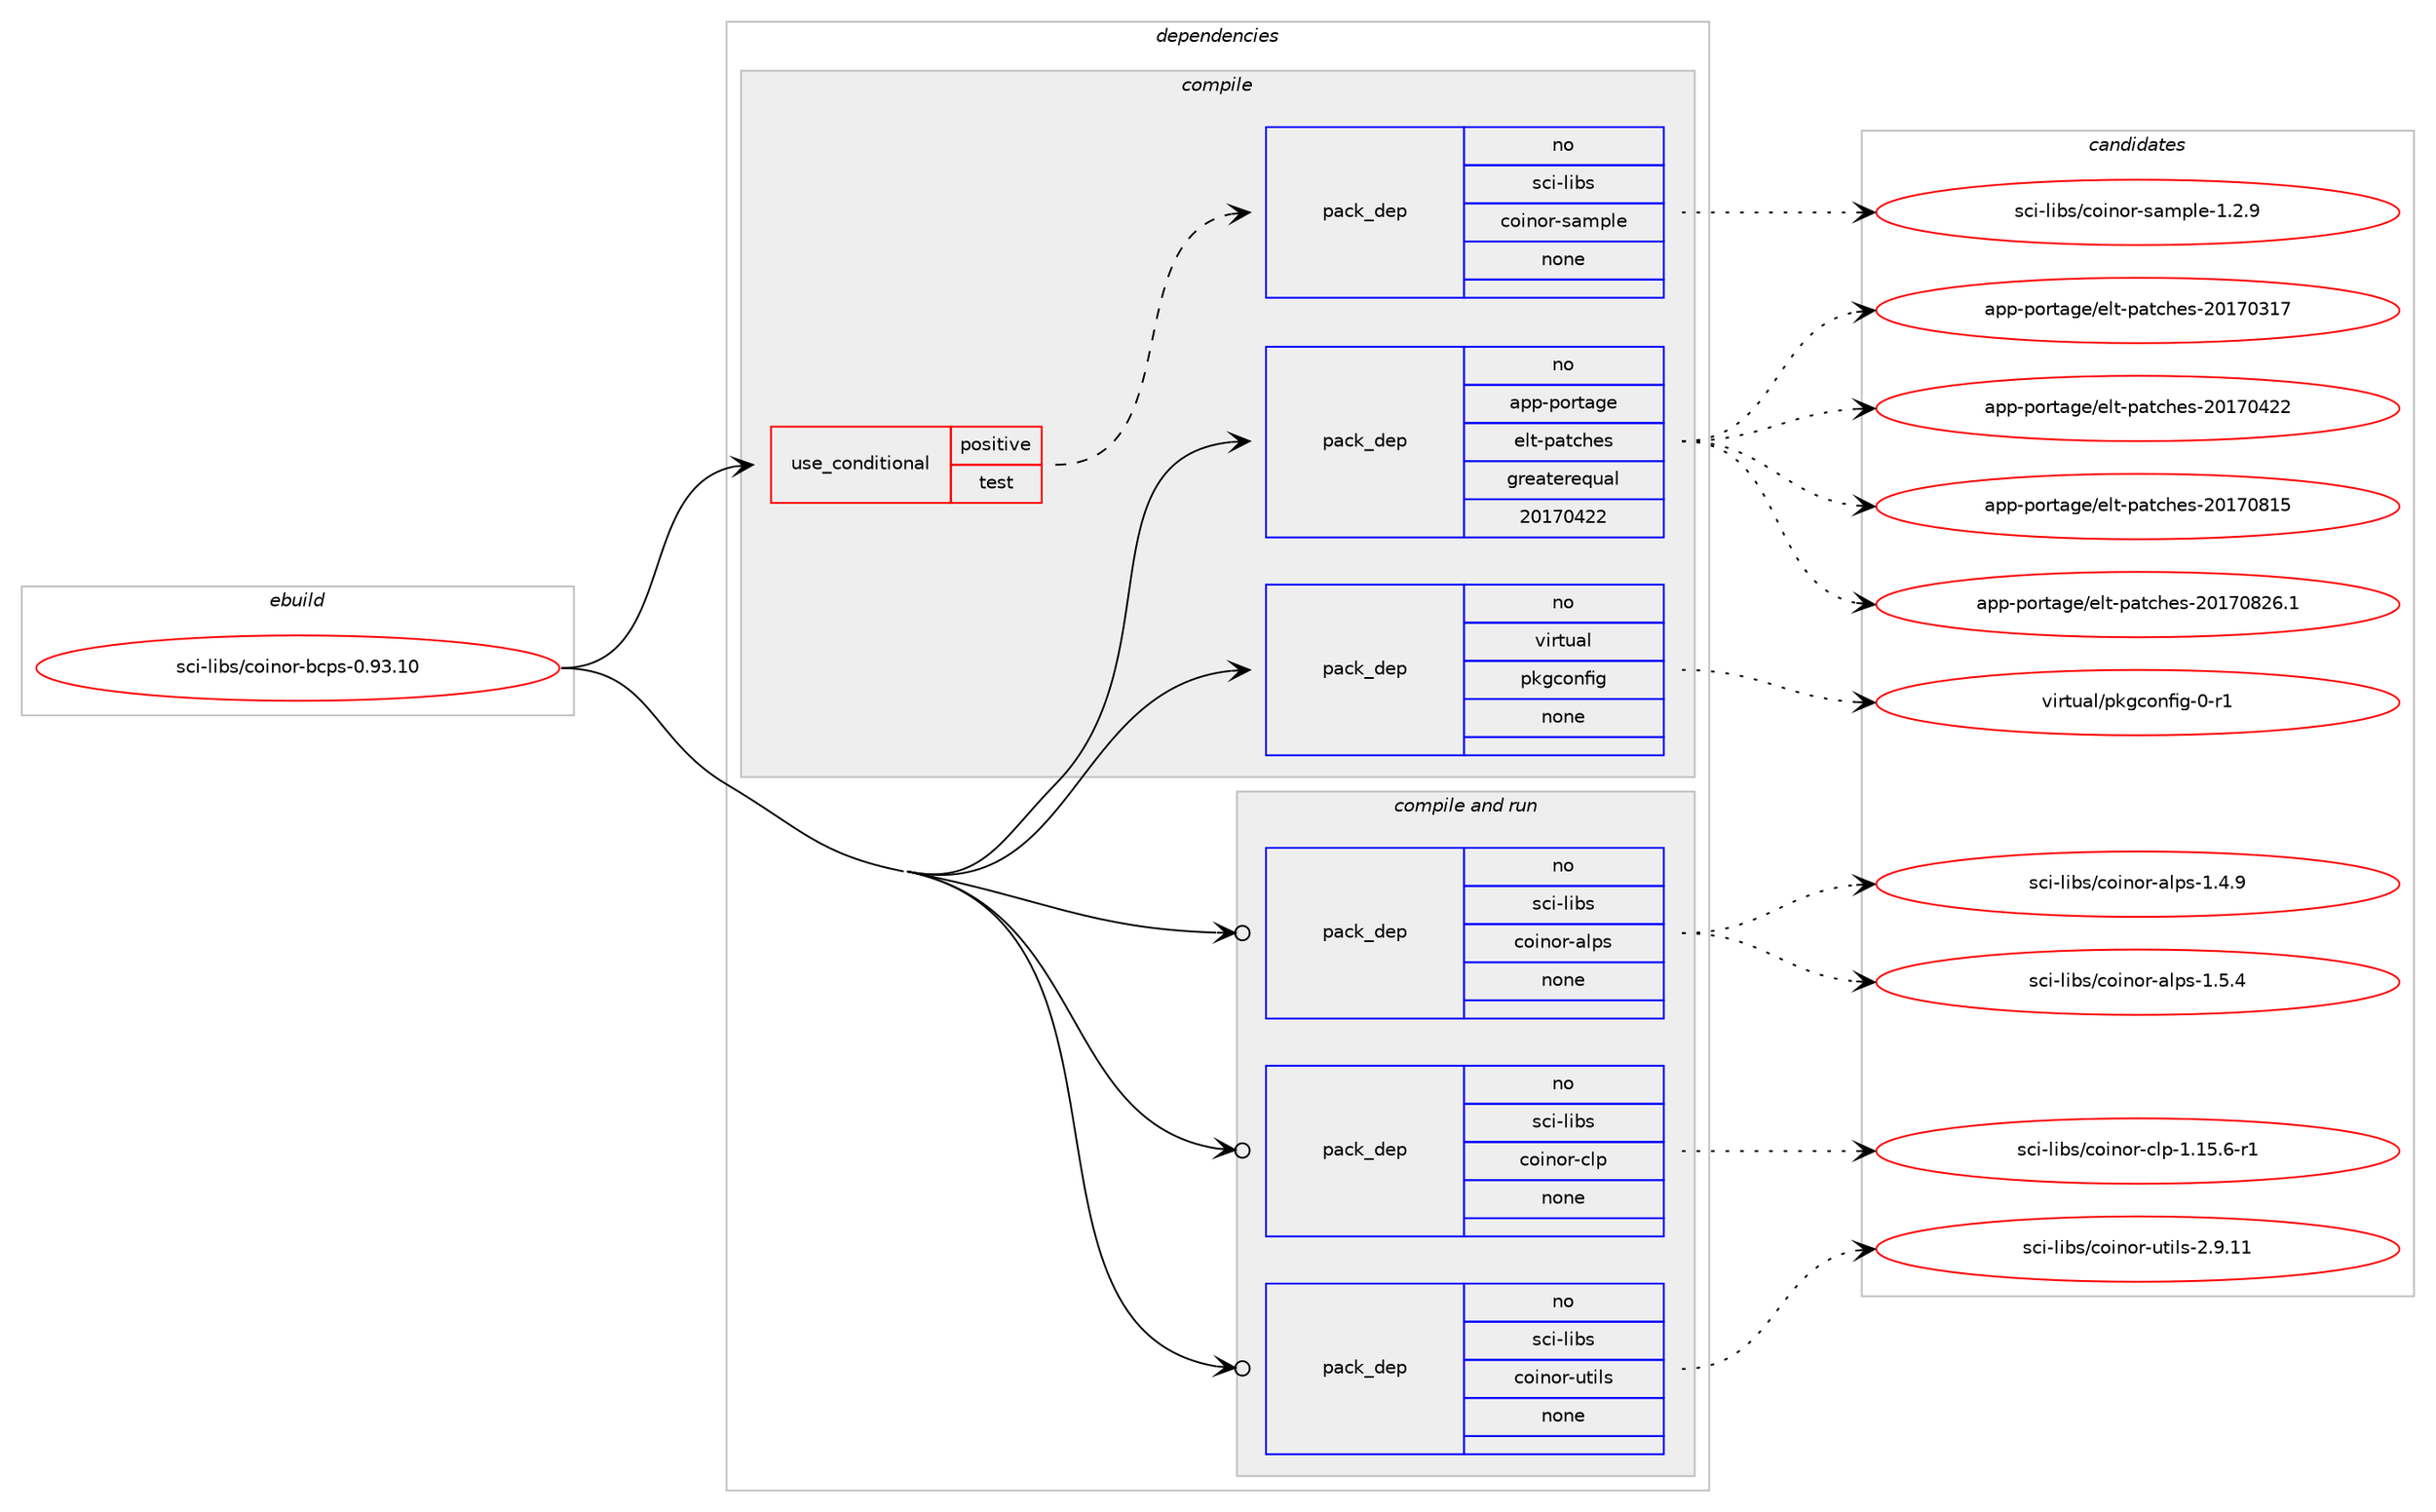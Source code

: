 digraph prolog {

# *************
# Graph options
# *************

newrank=true;
concentrate=true;
compound=true;
graph [rankdir=LR,fontname=Helvetica,fontsize=10,ranksep=1.5];#, ranksep=2.5, nodesep=0.2];
edge  [arrowhead=vee];
node  [fontname=Helvetica,fontsize=10];

# **********
# The ebuild
# **********

subgraph cluster_leftcol {
color=gray;
rank=same;
label=<<i>ebuild</i>>;
id [label="sci-libs/coinor-bcps-0.93.10", color=red, width=4, href="../sci-libs/coinor-bcps-0.93.10.svg"];
}

# ****************
# The dependencies
# ****************

subgraph cluster_midcol {
color=gray;
label=<<i>dependencies</i>>;
subgraph cluster_compile {
fillcolor="#eeeeee";
style=filled;
label=<<i>compile</i>>;
subgraph cond110283 {
dependency450607 [label=<<TABLE BORDER="0" CELLBORDER="1" CELLSPACING="0" CELLPADDING="4"><TR><TD ROWSPAN="3" CELLPADDING="10">use_conditional</TD></TR><TR><TD>positive</TD></TR><TR><TD>test</TD></TR></TABLE>>, shape=none, color=red];
subgraph pack332480 {
dependency450608 [label=<<TABLE BORDER="0" CELLBORDER="1" CELLSPACING="0" CELLPADDING="4" WIDTH="220"><TR><TD ROWSPAN="6" CELLPADDING="30">pack_dep</TD></TR><TR><TD WIDTH="110">no</TD></TR><TR><TD>sci-libs</TD></TR><TR><TD>coinor-sample</TD></TR><TR><TD>none</TD></TR><TR><TD></TD></TR></TABLE>>, shape=none, color=blue];
}
dependency450607:e -> dependency450608:w [weight=20,style="dashed",arrowhead="vee"];
}
id:e -> dependency450607:w [weight=20,style="solid",arrowhead="vee"];
subgraph pack332481 {
dependency450609 [label=<<TABLE BORDER="0" CELLBORDER="1" CELLSPACING="0" CELLPADDING="4" WIDTH="220"><TR><TD ROWSPAN="6" CELLPADDING="30">pack_dep</TD></TR><TR><TD WIDTH="110">no</TD></TR><TR><TD>app-portage</TD></TR><TR><TD>elt-patches</TD></TR><TR><TD>greaterequal</TD></TR><TR><TD>20170422</TD></TR></TABLE>>, shape=none, color=blue];
}
id:e -> dependency450609:w [weight=20,style="solid",arrowhead="vee"];
subgraph pack332482 {
dependency450610 [label=<<TABLE BORDER="0" CELLBORDER="1" CELLSPACING="0" CELLPADDING="4" WIDTH="220"><TR><TD ROWSPAN="6" CELLPADDING="30">pack_dep</TD></TR><TR><TD WIDTH="110">no</TD></TR><TR><TD>virtual</TD></TR><TR><TD>pkgconfig</TD></TR><TR><TD>none</TD></TR><TR><TD></TD></TR></TABLE>>, shape=none, color=blue];
}
id:e -> dependency450610:w [weight=20,style="solid",arrowhead="vee"];
}
subgraph cluster_compileandrun {
fillcolor="#eeeeee";
style=filled;
label=<<i>compile and run</i>>;
subgraph pack332483 {
dependency450611 [label=<<TABLE BORDER="0" CELLBORDER="1" CELLSPACING="0" CELLPADDING="4" WIDTH="220"><TR><TD ROWSPAN="6" CELLPADDING="30">pack_dep</TD></TR><TR><TD WIDTH="110">no</TD></TR><TR><TD>sci-libs</TD></TR><TR><TD>coinor-alps</TD></TR><TR><TD>none</TD></TR><TR><TD></TD></TR></TABLE>>, shape=none, color=blue];
}
id:e -> dependency450611:w [weight=20,style="solid",arrowhead="odotvee"];
subgraph pack332484 {
dependency450612 [label=<<TABLE BORDER="0" CELLBORDER="1" CELLSPACING="0" CELLPADDING="4" WIDTH="220"><TR><TD ROWSPAN="6" CELLPADDING="30">pack_dep</TD></TR><TR><TD WIDTH="110">no</TD></TR><TR><TD>sci-libs</TD></TR><TR><TD>coinor-clp</TD></TR><TR><TD>none</TD></TR><TR><TD></TD></TR></TABLE>>, shape=none, color=blue];
}
id:e -> dependency450612:w [weight=20,style="solid",arrowhead="odotvee"];
subgraph pack332485 {
dependency450613 [label=<<TABLE BORDER="0" CELLBORDER="1" CELLSPACING="0" CELLPADDING="4" WIDTH="220"><TR><TD ROWSPAN="6" CELLPADDING="30">pack_dep</TD></TR><TR><TD WIDTH="110">no</TD></TR><TR><TD>sci-libs</TD></TR><TR><TD>coinor-utils</TD></TR><TR><TD>none</TD></TR><TR><TD></TD></TR></TABLE>>, shape=none, color=blue];
}
id:e -> dependency450613:w [weight=20,style="solid",arrowhead="odotvee"];
}
subgraph cluster_run {
fillcolor="#eeeeee";
style=filled;
label=<<i>run</i>>;
}
}

# **************
# The candidates
# **************

subgraph cluster_choices {
rank=same;
color=gray;
label=<<i>candidates</i>>;

subgraph choice332480 {
color=black;
nodesep=1;
choice11599105451081059811547991111051101111144511597109112108101454946504657 [label="sci-libs/coinor-sample-1.2.9", color=red, width=4,href="../sci-libs/coinor-sample-1.2.9.svg"];
dependency450608:e -> choice11599105451081059811547991111051101111144511597109112108101454946504657:w [style=dotted,weight="100"];
}
subgraph choice332481 {
color=black;
nodesep=1;
choice97112112451121111141169710310147101108116451129711699104101115455048495548514955 [label="app-portage/elt-patches-20170317", color=red, width=4,href="../app-portage/elt-patches-20170317.svg"];
choice97112112451121111141169710310147101108116451129711699104101115455048495548525050 [label="app-portage/elt-patches-20170422", color=red, width=4,href="../app-portage/elt-patches-20170422.svg"];
choice97112112451121111141169710310147101108116451129711699104101115455048495548564953 [label="app-portage/elt-patches-20170815", color=red, width=4,href="../app-portage/elt-patches-20170815.svg"];
choice971121124511211111411697103101471011081164511297116991041011154550484955485650544649 [label="app-portage/elt-patches-20170826.1", color=red, width=4,href="../app-portage/elt-patches-20170826.1.svg"];
dependency450609:e -> choice97112112451121111141169710310147101108116451129711699104101115455048495548514955:w [style=dotted,weight="100"];
dependency450609:e -> choice97112112451121111141169710310147101108116451129711699104101115455048495548525050:w [style=dotted,weight="100"];
dependency450609:e -> choice97112112451121111141169710310147101108116451129711699104101115455048495548564953:w [style=dotted,weight="100"];
dependency450609:e -> choice971121124511211111411697103101471011081164511297116991041011154550484955485650544649:w [style=dotted,weight="100"];
}
subgraph choice332482 {
color=black;
nodesep=1;
choice11810511411611797108471121071039911111010210510345484511449 [label="virtual/pkgconfig-0-r1", color=red, width=4,href="../virtual/pkgconfig-0-r1.svg"];
dependency450610:e -> choice11810511411611797108471121071039911111010210510345484511449:w [style=dotted,weight="100"];
}
subgraph choice332483 {
color=black;
nodesep=1;
choice11599105451081059811547991111051101111144597108112115454946524657 [label="sci-libs/coinor-alps-1.4.9", color=red, width=4,href="../sci-libs/coinor-alps-1.4.9.svg"];
choice11599105451081059811547991111051101111144597108112115454946534652 [label="sci-libs/coinor-alps-1.5.4", color=red, width=4,href="../sci-libs/coinor-alps-1.5.4.svg"];
dependency450611:e -> choice11599105451081059811547991111051101111144597108112115454946524657:w [style=dotted,weight="100"];
dependency450611:e -> choice11599105451081059811547991111051101111144597108112115454946534652:w [style=dotted,weight="100"];
}
subgraph choice332484 {
color=black;
nodesep=1;
choice11599105451081059811547991111051101111144599108112454946495346544511449 [label="sci-libs/coinor-clp-1.15.6-r1", color=red, width=4,href="../sci-libs/coinor-clp-1.15.6-r1.svg"];
dependency450612:e -> choice11599105451081059811547991111051101111144599108112454946495346544511449:w [style=dotted,weight="100"];
}
subgraph choice332485 {
color=black;
nodesep=1;
choice11599105451081059811547991111051101111144511711610510811545504657464949 [label="sci-libs/coinor-utils-2.9.11", color=red, width=4,href="../sci-libs/coinor-utils-2.9.11.svg"];
dependency450613:e -> choice11599105451081059811547991111051101111144511711610510811545504657464949:w [style=dotted,weight="100"];
}
}

}
